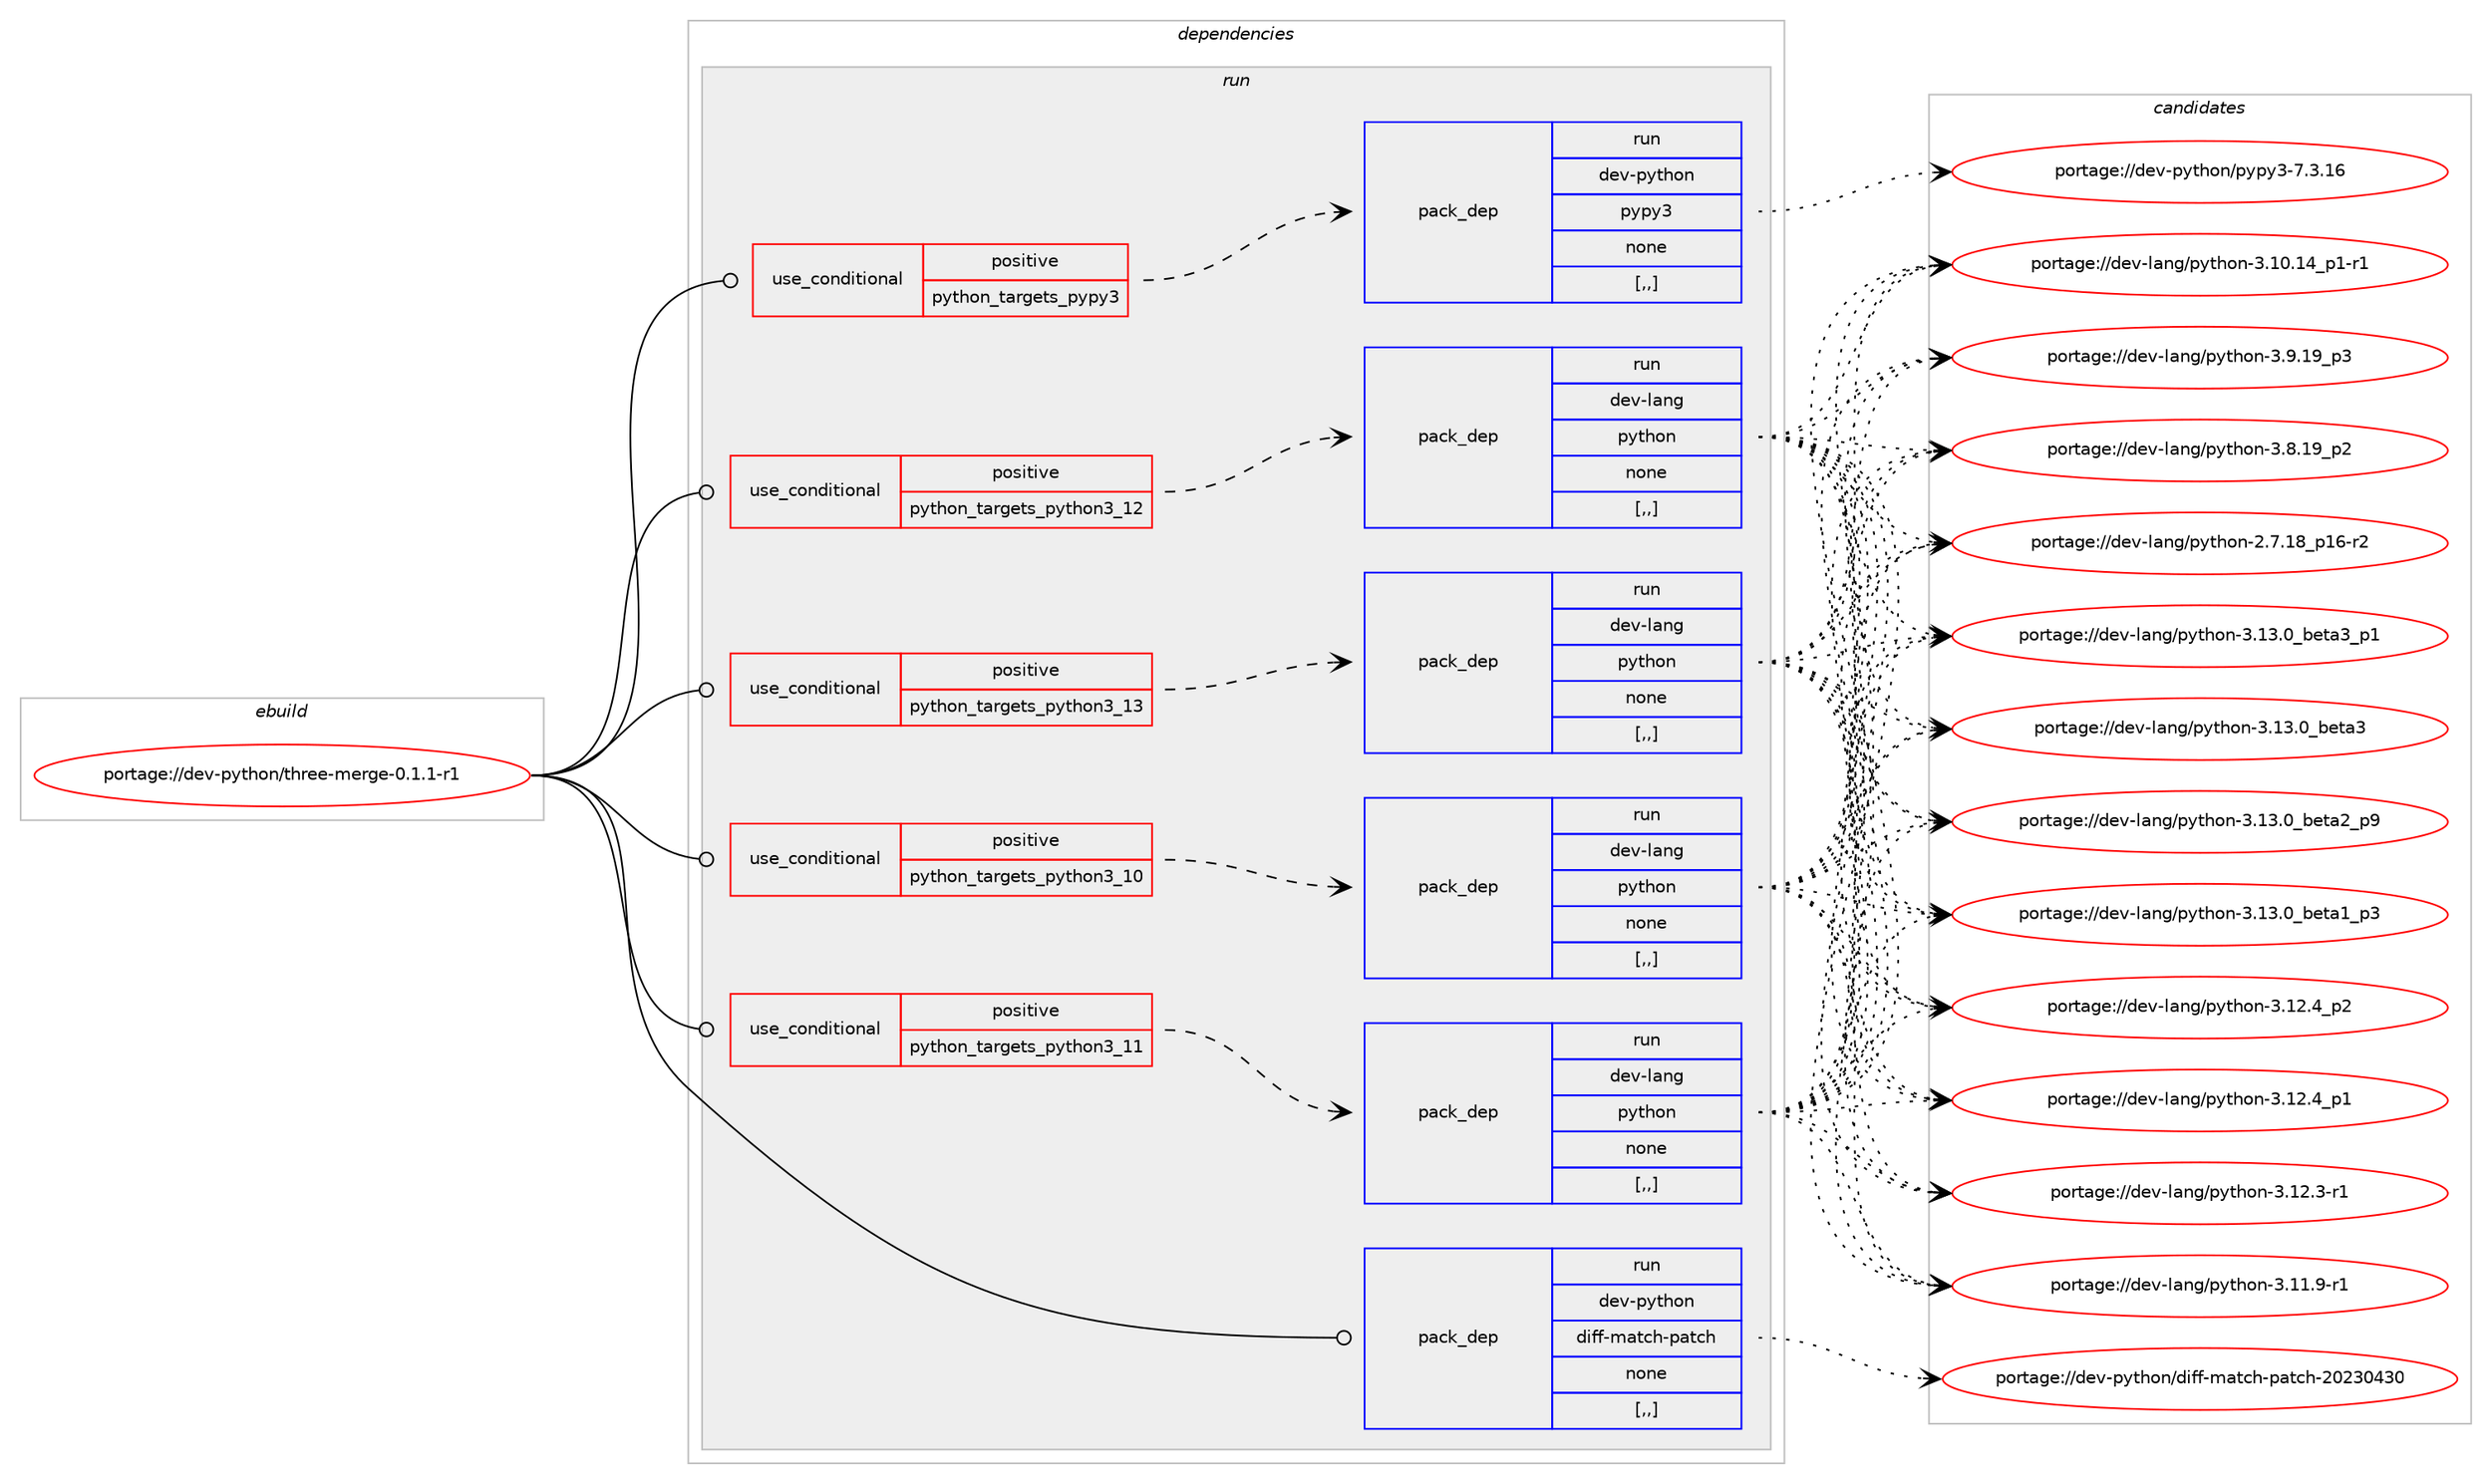 digraph prolog {

# *************
# Graph options
# *************

newrank=true;
concentrate=true;
compound=true;
graph [rankdir=LR,fontname=Helvetica,fontsize=10,ranksep=1.5];#, ranksep=2.5, nodesep=0.2];
edge  [arrowhead=vee];
node  [fontname=Helvetica,fontsize=10];

# **********
# The ebuild
# **********

subgraph cluster_leftcol {
color=gray;
rank=same;
label=<<i>ebuild</i>>;
id [label="portage://dev-python/three-merge-0.1.1-r1", color=red, width=4, href="../dev-python/three-merge-0.1.1-r1.svg"];
}

# ****************
# The dependencies
# ****************

subgraph cluster_midcol {
color=gray;
label=<<i>dependencies</i>>;
subgraph cluster_compile {
fillcolor="#eeeeee";
style=filled;
label=<<i>compile</i>>;
}
subgraph cluster_compileandrun {
fillcolor="#eeeeee";
style=filled;
label=<<i>compile and run</i>>;
}
subgraph cluster_run {
fillcolor="#eeeeee";
style=filled;
label=<<i>run</i>>;
subgraph cond39998 {
dependency164346 [label=<<TABLE BORDER="0" CELLBORDER="1" CELLSPACING="0" CELLPADDING="4"><TR><TD ROWSPAN="3" CELLPADDING="10">use_conditional</TD></TR><TR><TD>positive</TD></TR><TR><TD>python_targets_pypy3</TD></TR></TABLE>>, shape=none, color=red];
subgraph pack123088 {
dependency164347 [label=<<TABLE BORDER="0" CELLBORDER="1" CELLSPACING="0" CELLPADDING="4" WIDTH="220"><TR><TD ROWSPAN="6" CELLPADDING="30">pack_dep</TD></TR><TR><TD WIDTH="110">run</TD></TR><TR><TD>dev-python</TD></TR><TR><TD>pypy3</TD></TR><TR><TD>none</TD></TR><TR><TD>[,,]</TD></TR></TABLE>>, shape=none, color=blue];
}
dependency164346:e -> dependency164347:w [weight=20,style="dashed",arrowhead="vee"];
}
id:e -> dependency164346:w [weight=20,style="solid",arrowhead="odot"];
subgraph cond39999 {
dependency164348 [label=<<TABLE BORDER="0" CELLBORDER="1" CELLSPACING="0" CELLPADDING="4"><TR><TD ROWSPAN="3" CELLPADDING="10">use_conditional</TD></TR><TR><TD>positive</TD></TR><TR><TD>python_targets_python3_10</TD></TR></TABLE>>, shape=none, color=red];
subgraph pack123089 {
dependency164349 [label=<<TABLE BORDER="0" CELLBORDER="1" CELLSPACING="0" CELLPADDING="4" WIDTH="220"><TR><TD ROWSPAN="6" CELLPADDING="30">pack_dep</TD></TR><TR><TD WIDTH="110">run</TD></TR><TR><TD>dev-lang</TD></TR><TR><TD>python</TD></TR><TR><TD>none</TD></TR><TR><TD>[,,]</TD></TR></TABLE>>, shape=none, color=blue];
}
dependency164348:e -> dependency164349:w [weight=20,style="dashed",arrowhead="vee"];
}
id:e -> dependency164348:w [weight=20,style="solid",arrowhead="odot"];
subgraph cond40000 {
dependency164350 [label=<<TABLE BORDER="0" CELLBORDER="1" CELLSPACING="0" CELLPADDING="4"><TR><TD ROWSPAN="3" CELLPADDING="10">use_conditional</TD></TR><TR><TD>positive</TD></TR><TR><TD>python_targets_python3_11</TD></TR></TABLE>>, shape=none, color=red];
subgraph pack123090 {
dependency164351 [label=<<TABLE BORDER="0" CELLBORDER="1" CELLSPACING="0" CELLPADDING="4" WIDTH="220"><TR><TD ROWSPAN="6" CELLPADDING="30">pack_dep</TD></TR><TR><TD WIDTH="110">run</TD></TR><TR><TD>dev-lang</TD></TR><TR><TD>python</TD></TR><TR><TD>none</TD></TR><TR><TD>[,,]</TD></TR></TABLE>>, shape=none, color=blue];
}
dependency164350:e -> dependency164351:w [weight=20,style="dashed",arrowhead="vee"];
}
id:e -> dependency164350:w [weight=20,style="solid",arrowhead="odot"];
subgraph cond40001 {
dependency164352 [label=<<TABLE BORDER="0" CELLBORDER="1" CELLSPACING="0" CELLPADDING="4"><TR><TD ROWSPAN="3" CELLPADDING="10">use_conditional</TD></TR><TR><TD>positive</TD></TR><TR><TD>python_targets_python3_12</TD></TR></TABLE>>, shape=none, color=red];
subgraph pack123091 {
dependency164353 [label=<<TABLE BORDER="0" CELLBORDER="1" CELLSPACING="0" CELLPADDING="4" WIDTH="220"><TR><TD ROWSPAN="6" CELLPADDING="30">pack_dep</TD></TR><TR><TD WIDTH="110">run</TD></TR><TR><TD>dev-lang</TD></TR><TR><TD>python</TD></TR><TR><TD>none</TD></TR><TR><TD>[,,]</TD></TR></TABLE>>, shape=none, color=blue];
}
dependency164352:e -> dependency164353:w [weight=20,style="dashed",arrowhead="vee"];
}
id:e -> dependency164352:w [weight=20,style="solid",arrowhead="odot"];
subgraph cond40002 {
dependency164354 [label=<<TABLE BORDER="0" CELLBORDER="1" CELLSPACING="0" CELLPADDING="4"><TR><TD ROWSPAN="3" CELLPADDING="10">use_conditional</TD></TR><TR><TD>positive</TD></TR><TR><TD>python_targets_python3_13</TD></TR></TABLE>>, shape=none, color=red];
subgraph pack123092 {
dependency164355 [label=<<TABLE BORDER="0" CELLBORDER="1" CELLSPACING="0" CELLPADDING="4" WIDTH="220"><TR><TD ROWSPAN="6" CELLPADDING="30">pack_dep</TD></TR><TR><TD WIDTH="110">run</TD></TR><TR><TD>dev-lang</TD></TR><TR><TD>python</TD></TR><TR><TD>none</TD></TR><TR><TD>[,,]</TD></TR></TABLE>>, shape=none, color=blue];
}
dependency164354:e -> dependency164355:w [weight=20,style="dashed",arrowhead="vee"];
}
id:e -> dependency164354:w [weight=20,style="solid",arrowhead="odot"];
subgraph pack123093 {
dependency164356 [label=<<TABLE BORDER="0" CELLBORDER="1" CELLSPACING="0" CELLPADDING="4" WIDTH="220"><TR><TD ROWSPAN="6" CELLPADDING="30">pack_dep</TD></TR><TR><TD WIDTH="110">run</TD></TR><TR><TD>dev-python</TD></TR><TR><TD>diff-match-patch</TD></TR><TR><TD>none</TD></TR><TR><TD>[,,]</TD></TR></TABLE>>, shape=none, color=blue];
}
id:e -> dependency164356:w [weight=20,style="solid",arrowhead="odot"];
}
}

# **************
# The candidates
# **************

subgraph cluster_choices {
rank=same;
color=gray;
label=<<i>candidates</i>>;

subgraph choice123088 {
color=black;
nodesep=1;
choice10010111845112121116104111110471121211121215145554651464954 [label="portage://dev-python/pypy3-7.3.16", color=red, width=4,href="../dev-python/pypy3-7.3.16.svg"];
dependency164347:e -> choice10010111845112121116104111110471121211121215145554651464954:w [style=dotted,weight="100"];
}
subgraph choice123089 {
color=black;
nodesep=1;
choice10010111845108971101034711212111610411111045514649514648959810111697519511249 [label="portage://dev-lang/python-3.13.0_beta3_p1", color=red, width=4,href="../dev-lang/python-3.13.0_beta3_p1.svg"];
choice1001011184510897110103471121211161041111104551464951464895981011169751 [label="portage://dev-lang/python-3.13.0_beta3", color=red, width=4,href="../dev-lang/python-3.13.0_beta3.svg"];
choice10010111845108971101034711212111610411111045514649514648959810111697509511257 [label="portage://dev-lang/python-3.13.0_beta2_p9", color=red, width=4,href="../dev-lang/python-3.13.0_beta2_p9.svg"];
choice10010111845108971101034711212111610411111045514649514648959810111697499511251 [label="portage://dev-lang/python-3.13.0_beta1_p3", color=red, width=4,href="../dev-lang/python-3.13.0_beta1_p3.svg"];
choice100101118451089711010347112121116104111110455146495046529511250 [label="portage://dev-lang/python-3.12.4_p2", color=red, width=4,href="../dev-lang/python-3.12.4_p2.svg"];
choice100101118451089711010347112121116104111110455146495046529511249 [label="portage://dev-lang/python-3.12.4_p1", color=red, width=4,href="../dev-lang/python-3.12.4_p1.svg"];
choice100101118451089711010347112121116104111110455146495046514511449 [label="portage://dev-lang/python-3.12.3-r1", color=red, width=4,href="../dev-lang/python-3.12.3-r1.svg"];
choice100101118451089711010347112121116104111110455146494946574511449 [label="portage://dev-lang/python-3.11.9-r1", color=red, width=4,href="../dev-lang/python-3.11.9-r1.svg"];
choice100101118451089711010347112121116104111110455146494846495295112494511449 [label="portage://dev-lang/python-3.10.14_p1-r1", color=red, width=4,href="../dev-lang/python-3.10.14_p1-r1.svg"];
choice100101118451089711010347112121116104111110455146574649579511251 [label="portage://dev-lang/python-3.9.19_p3", color=red, width=4,href="../dev-lang/python-3.9.19_p3.svg"];
choice100101118451089711010347112121116104111110455146564649579511250 [label="portage://dev-lang/python-3.8.19_p2", color=red, width=4,href="../dev-lang/python-3.8.19_p2.svg"];
choice100101118451089711010347112121116104111110455046554649569511249544511450 [label="portage://dev-lang/python-2.7.18_p16-r2", color=red, width=4,href="../dev-lang/python-2.7.18_p16-r2.svg"];
dependency164349:e -> choice10010111845108971101034711212111610411111045514649514648959810111697519511249:w [style=dotted,weight="100"];
dependency164349:e -> choice1001011184510897110103471121211161041111104551464951464895981011169751:w [style=dotted,weight="100"];
dependency164349:e -> choice10010111845108971101034711212111610411111045514649514648959810111697509511257:w [style=dotted,weight="100"];
dependency164349:e -> choice10010111845108971101034711212111610411111045514649514648959810111697499511251:w [style=dotted,weight="100"];
dependency164349:e -> choice100101118451089711010347112121116104111110455146495046529511250:w [style=dotted,weight="100"];
dependency164349:e -> choice100101118451089711010347112121116104111110455146495046529511249:w [style=dotted,weight="100"];
dependency164349:e -> choice100101118451089711010347112121116104111110455146495046514511449:w [style=dotted,weight="100"];
dependency164349:e -> choice100101118451089711010347112121116104111110455146494946574511449:w [style=dotted,weight="100"];
dependency164349:e -> choice100101118451089711010347112121116104111110455146494846495295112494511449:w [style=dotted,weight="100"];
dependency164349:e -> choice100101118451089711010347112121116104111110455146574649579511251:w [style=dotted,weight="100"];
dependency164349:e -> choice100101118451089711010347112121116104111110455146564649579511250:w [style=dotted,weight="100"];
dependency164349:e -> choice100101118451089711010347112121116104111110455046554649569511249544511450:w [style=dotted,weight="100"];
}
subgraph choice123090 {
color=black;
nodesep=1;
choice10010111845108971101034711212111610411111045514649514648959810111697519511249 [label="portage://dev-lang/python-3.13.0_beta3_p1", color=red, width=4,href="../dev-lang/python-3.13.0_beta3_p1.svg"];
choice1001011184510897110103471121211161041111104551464951464895981011169751 [label="portage://dev-lang/python-3.13.0_beta3", color=red, width=4,href="../dev-lang/python-3.13.0_beta3.svg"];
choice10010111845108971101034711212111610411111045514649514648959810111697509511257 [label="portage://dev-lang/python-3.13.0_beta2_p9", color=red, width=4,href="../dev-lang/python-3.13.0_beta2_p9.svg"];
choice10010111845108971101034711212111610411111045514649514648959810111697499511251 [label="portage://dev-lang/python-3.13.0_beta1_p3", color=red, width=4,href="../dev-lang/python-3.13.0_beta1_p3.svg"];
choice100101118451089711010347112121116104111110455146495046529511250 [label="portage://dev-lang/python-3.12.4_p2", color=red, width=4,href="../dev-lang/python-3.12.4_p2.svg"];
choice100101118451089711010347112121116104111110455146495046529511249 [label="portage://dev-lang/python-3.12.4_p1", color=red, width=4,href="../dev-lang/python-3.12.4_p1.svg"];
choice100101118451089711010347112121116104111110455146495046514511449 [label="portage://dev-lang/python-3.12.3-r1", color=red, width=4,href="../dev-lang/python-3.12.3-r1.svg"];
choice100101118451089711010347112121116104111110455146494946574511449 [label="portage://dev-lang/python-3.11.9-r1", color=red, width=4,href="../dev-lang/python-3.11.9-r1.svg"];
choice100101118451089711010347112121116104111110455146494846495295112494511449 [label="portage://dev-lang/python-3.10.14_p1-r1", color=red, width=4,href="../dev-lang/python-3.10.14_p1-r1.svg"];
choice100101118451089711010347112121116104111110455146574649579511251 [label="portage://dev-lang/python-3.9.19_p3", color=red, width=4,href="../dev-lang/python-3.9.19_p3.svg"];
choice100101118451089711010347112121116104111110455146564649579511250 [label="portage://dev-lang/python-3.8.19_p2", color=red, width=4,href="../dev-lang/python-3.8.19_p2.svg"];
choice100101118451089711010347112121116104111110455046554649569511249544511450 [label="portage://dev-lang/python-2.7.18_p16-r2", color=red, width=4,href="../dev-lang/python-2.7.18_p16-r2.svg"];
dependency164351:e -> choice10010111845108971101034711212111610411111045514649514648959810111697519511249:w [style=dotted,weight="100"];
dependency164351:e -> choice1001011184510897110103471121211161041111104551464951464895981011169751:w [style=dotted,weight="100"];
dependency164351:e -> choice10010111845108971101034711212111610411111045514649514648959810111697509511257:w [style=dotted,weight="100"];
dependency164351:e -> choice10010111845108971101034711212111610411111045514649514648959810111697499511251:w [style=dotted,weight="100"];
dependency164351:e -> choice100101118451089711010347112121116104111110455146495046529511250:w [style=dotted,weight="100"];
dependency164351:e -> choice100101118451089711010347112121116104111110455146495046529511249:w [style=dotted,weight="100"];
dependency164351:e -> choice100101118451089711010347112121116104111110455146495046514511449:w [style=dotted,weight="100"];
dependency164351:e -> choice100101118451089711010347112121116104111110455146494946574511449:w [style=dotted,weight="100"];
dependency164351:e -> choice100101118451089711010347112121116104111110455146494846495295112494511449:w [style=dotted,weight="100"];
dependency164351:e -> choice100101118451089711010347112121116104111110455146574649579511251:w [style=dotted,weight="100"];
dependency164351:e -> choice100101118451089711010347112121116104111110455146564649579511250:w [style=dotted,weight="100"];
dependency164351:e -> choice100101118451089711010347112121116104111110455046554649569511249544511450:w [style=dotted,weight="100"];
}
subgraph choice123091 {
color=black;
nodesep=1;
choice10010111845108971101034711212111610411111045514649514648959810111697519511249 [label="portage://dev-lang/python-3.13.0_beta3_p1", color=red, width=4,href="../dev-lang/python-3.13.0_beta3_p1.svg"];
choice1001011184510897110103471121211161041111104551464951464895981011169751 [label="portage://dev-lang/python-3.13.0_beta3", color=red, width=4,href="../dev-lang/python-3.13.0_beta3.svg"];
choice10010111845108971101034711212111610411111045514649514648959810111697509511257 [label="portage://dev-lang/python-3.13.0_beta2_p9", color=red, width=4,href="../dev-lang/python-3.13.0_beta2_p9.svg"];
choice10010111845108971101034711212111610411111045514649514648959810111697499511251 [label="portage://dev-lang/python-3.13.0_beta1_p3", color=red, width=4,href="../dev-lang/python-3.13.0_beta1_p3.svg"];
choice100101118451089711010347112121116104111110455146495046529511250 [label="portage://dev-lang/python-3.12.4_p2", color=red, width=4,href="../dev-lang/python-3.12.4_p2.svg"];
choice100101118451089711010347112121116104111110455146495046529511249 [label="portage://dev-lang/python-3.12.4_p1", color=red, width=4,href="../dev-lang/python-3.12.4_p1.svg"];
choice100101118451089711010347112121116104111110455146495046514511449 [label="portage://dev-lang/python-3.12.3-r1", color=red, width=4,href="../dev-lang/python-3.12.3-r1.svg"];
choice100101118451089711010347112121116104111110455146494946574511449 [label="portage://dev-lang/python-3.11.9-r1", color=red, width=4,href="../dev-lang/python-3.11.9-r1.svg"];
choice100101118451089711010347112121116104111110455146494846495295112494511449 [label="portage://dev-lang/python-3.10.14_p1-r1", color=red, width=4,href="../dev-lang/python-3.10.14_p1-r1.svg"];
choice100101118451089711010347112121116104111110455146574649579511251 [label="portage://dev-lang/python-3.9.19_p3", color=red, width=4,href="../dev-lang/python-3.9.19_p3.svg"];
choice100101118451089711010347112121116104111110455146564649579511250 [label="portage://dev-lang/python-3.8.19_p2", color=red, width=4,href="../dev-lang/python-3.8.19_p2.svg"];
choice100101118451089711010347112121116104111110455046554649569511249544511450 [label="portage://dev-lang/python-2.7.18_p16-r2", color=red, width=4,href="../dev-lang/python-2.7.18_p16-r2.svg"];
dependency164353:e -> choice10010111845108971101034711212111610411111045514649514648959810111697519511249:w [style=dotted,weight="100"];
dependency164353:e -> choice1001011184510897110103471121211161041111104551464951464895981011169751:w [style=dotted,weight="100"];
dependency164353:e -> choice10010111845108971101034711212111610411111045514649514648959810111697509511257:w [style=dotted,weight="100"];
dependency164353:e -> choice10010111845108971101034711212111610411111045514649514648959810111697499511251:w [style=dotted,weight="100"];
dependency164353:e -> choice100101118451089711010347112121116104111110455146495046529511250:w [style=dotted,weight="100"];
dependency164353:e -> choice100101118451089711010347112121116104111110455146495046529511249:w [style=dotted,weight="100"];
dependency164353:e -> choice100101118451089711010347112121116104111110455146495046514511449:w [style=dotted,weight="100"];
dependency164353:e -> choice100101118451089711010347112121116104111110455146494946574511449:w [style=dotted,weight="100"];
dependency164353:e -> choice100101118451089711010347112121116104111110455146494846495295112494511449:w [style=dotted,weight="100"];
dependency164353:e -> choice100101118451089711010347112121116104111110455146574649579511251:w [style=dotted,weight="100"];
dependency164353:e -> choice100101118451089711010347112121116104111110455146564649579511250:w [style=dotted,weight="100"];
dependency164353:e -> choice100101118451089711010347112121116104111110455046554649569511249544511450:w [style=dotted,weight="100"];
}
subgraph choice123092 {
color=black;
nodesep=1;
choice10010111845108971101034711212111610411111045514649514648959810111697519511249 [label="portage://dev-lang/python-3.13.0_beta3_p1", color=red, width=4,href="../dev-lang/python-3.13.0_beta3_p1.svg"];
choice1001011184510897110103471121211161041111104551464951464895981011169751 [label="portage://dev-lang/python-3.13.0_beta3", color=red, width=4,href="../dev-lang/python-3.13.0_beta3.svg"];
choice10010111845108971101034711212111610411111045514649514648959810111697509511257 [label="portage://dev-lang/python-3.13.0_beta2_p9", color=red, width=4,href="../dev-lang/python-3.13.0_beta2_p9.svg"];
choice10010111845108971101034711212111610411111045514649514648959810111697499511251 [label="portage://dev-lang/python-3.13.0_beta1_p3", color=red, width=4,href="../dev-lang/python-3.13.0_beta1_p3.svg"];
choice100101118451089711010347112121116104111110455146495046529511250 [label="portage://dev-lang/python-3.12.4_p2", color=red, width=4,href="../dev-lang/python-3.12.4_p2.svg"];
choice100101118451089711010347112121116104111110455146495046529511249 [label="portage://dev-lang/python-3.12.4_p1", color=red, width=4,href="../dev-lang/python-3.12.4_p1.svg"];
choice100101118451089711010347112121116104111110455146495046514511449 [label="portage://dev-lang/python-3.12.3-r1", color=red, width=4,href="../dev-lang/python-3.12.3-r1.svg"];
choice100101118451089711010347112121116104111110455146494946574511449 [label="portage://dev-lang/python-3.11.9-r1", color=red, width=4,href="../dev-lang/python-3.11.9-r1.svg"];
choice100101118451089711010347112121116104111110455146494846495295112494511449 [label="portage://dev-lang/python-3.10.14_p1-r1", color=red, width=4,href="../dev-lang/python-3.10.14_p1-r1.svg"];
choice100101118451089711010347112121116104111110455146574649579511251 [label="portage://dev-lang/python-3.9.19_p3", color=red, width=4,href="../dev-lang/python-3.9.19_p3.svg"];
choice100101118451089711010347112121116104111110455146564649579511250 [label="portage://dev-lang/python-3.8.19_p2", color=red, width=4,href="../dev-lang/python-3.8.19_p2.svg"];
choice100101118451089711010347112121116104111110455046554649569511249544511450 [label="portage://dev-lang/python-2.7.18_p16-r2", color=red, width=4,href="../dev-lang/python-2.7.18_p16-r2.svg"];
dependency164355:e -> choice10010111845108971101034711212111610411111045514649514648959810111697519511249:w [style=dotted,weight="100"];
dependency164355:e -> choice1001011184510897110103471121211161041111104551464951464895981011169751:w [style=dotted,weight="100"];
dependency164355:e -> choice10010111845108971101034711212111610411111045514649514648959810111697509511257:w [style=dotted,weight="100"];
dependency164355:e -> choice10010111845108971101034711212111610411111045514649514648959810111697499511251:w [style=dotted,weight="100"];
dependency164355:e -> choice100101118451089711010347112121116104111110455146495046529511250:w [style=dotted,weight="100"];
dependency164355:e -> choice100101118451089711010347112121116104111110455146495046529511249:w [style=dotted,weight="100"];
dependency164355:e -> choice100101118451089711010347112121116104111110455146495046514511449:w [style=dotted,weight="100"];
dependency164355:e -> choice100101118451089711010347112121116104111110455146494946574511449:w [style=dotted,weight="100"];
dependency164355:e -> choice100101118451089711010347112121116104111110455146494846495295112494511449:w [style=dotted,weight="100"];
dependency164355:e -> choice100101118451089711010347112121116104111110455146574649579511251:w [style=dotted,weight="100"];
dependency164355:e -> choice100101118451089711010347112121116104111110455146564649579511250:w [style=dotted,weight="100"];
dependency164355:e -> choice100101118451089711010347112121116104111110455046554649569511249544511450:w [style=dotted,weight="100"];
}
subgraph choice123093 {
color=black;
nodesep=1;
choice1001011184511212111610411111047100105102102451099711699104451129711699104455048505148525148 [label="portage://dev-python/diff-match-patch-20230430", color=red, width=4,href="../dev-python/diff-match-patch-20230430.svg"];
dependency164356:e -> choice1001011184511212111610411111047100105102102451099711699104451129711699104455048505148525148:w [style=dotted,weight="100"];
}
}

}
